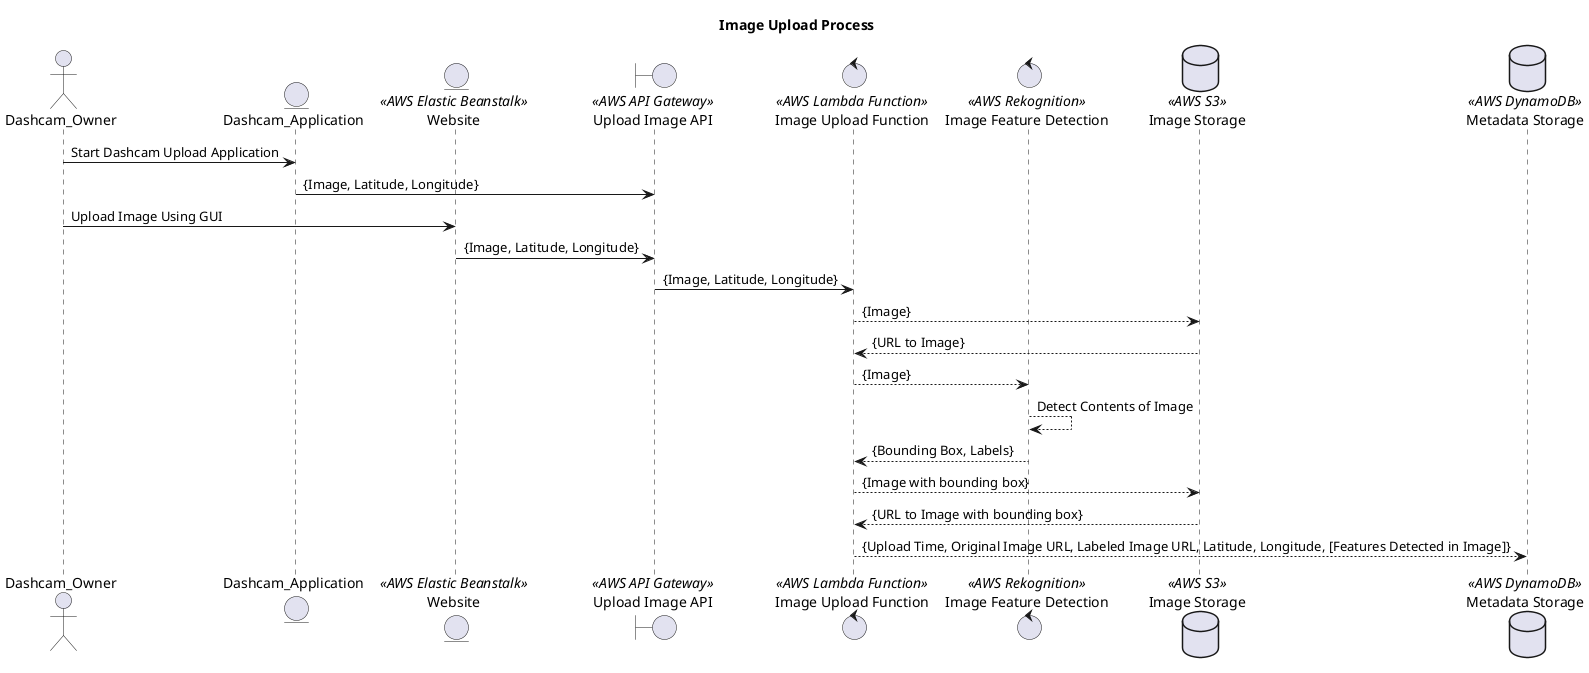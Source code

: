 @startuml
title Image Upload Process

actor       Dashcam_Owner 
entity      Dashcam_Application
entity      "Website" as Website << AWS Elastic Beanstalk>>
boundary    "Upload Image API" as Image_Upload_API << AWS API Gateway >>
control     "Image Upload Function" as Lambda_Upload_Function << AWS Lambda Function >>
control     "Image Feature Detection" as AWS_Rekognition << AWS Rekognition >>
database    "Image Storage" as AWS_S3 << AWS S3 >>
database    "Metadata Storage" as AWS_DynamoDB << AWS DynamoDB >>

Dashcam_Owner -> Dashcam_Application: Start Dashcam Upload Application
Dashcam_Application -> Image_Upload_API: {Image, Latitude, Longitude}
Dashcam_Owner -> Website: Upload Image Using GUI
Website -> Image_Upload_API: {Image, Latitude, Longitude}
Image_Upload_API -> Lambda_Upload_Function: {Image, Latitude, Longitude}
Lambda_Upload_Function --> AWS_S3: {Image}
Lambda_Upload_Function <-- AWS_S3: {URL to Image}
Lambda_Upload_Function --> AWS_Rekognition: {Image}
AWS_Rekognition --> AWS_Rekognition: Detect Contents of Image
AWS_Rekognition --> Lambda_Upload_Function: {Bounding Box, Labels}
Lambda_Upload_Function --> AWS_S3: {Image with bounding box}
Lambda_Upload_Function <-- AWS_S3: {URL to Image with bounding box}
Lambda_Upload_Function --> AWS_DynamoDB: {Upload Time, Original Image URL, Labeled Image URL, Latitude, Longitude, [Features Detected in Image]}

@enduml
